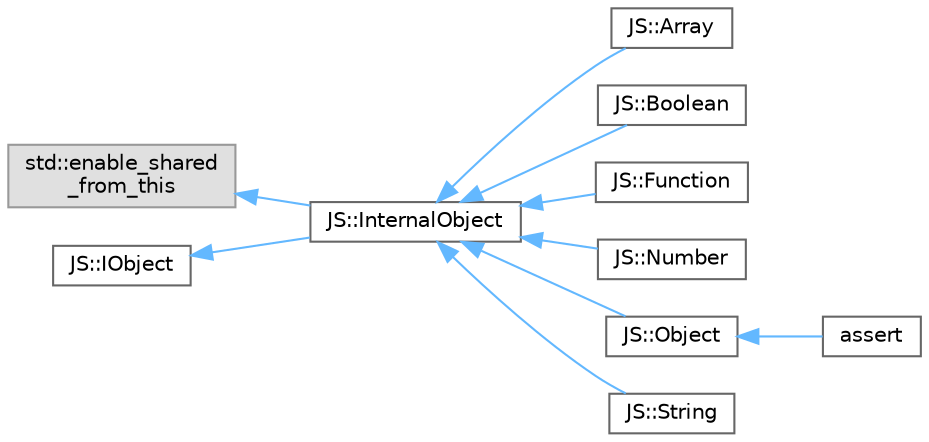 digraph "Graphical Class Hierarchy"
{
 // LATEX_PDF_SIZE
  bgcolor="transparent";
  edge [fontname=Helvetica,fontsize=10,labelfontname=Helvetica,labelfontsize=10];
  node [fontname=Helvetica,fontsize=10,shape=box,height=0.2,width=0.4];
  rankdir="LR";
  Node0 [id="Node000000",label="std::enable_shared\l_from_this",height=0.2,width=0.4,color="grey60", fillcolor="#E0E0E0", style="filled",tooltip=" "];
  Node0 -> Node1 [id="edge3_Node000000_Node000001",dir="back",color="steelblue1",style="solid",tooltip=" "];
  Node1 [id="Node000001",label="JS::InternalObject",height=0.2,width=0.4,color="grey40", fillcolor="white", style="filled",URL="$classJS_1_1InternalObject.html",tooltip="Represents a base object for all JavaScript-like objects in C++."];
  Node1 -> Node2 [id="edge4_Node000001_Node000002",dir="back",color="steelblue1",style="solid",tooltip=" "];
  Node2 [id="Node000002",label="JS::Array",height=0.2,width=0.4,color="grey40", fillcolor="white", style="filled",URL="$classJS_1_1Array.html",tooltip="Represents a JavaScript-like array object in C++."];
  Node1 -> Node3 [id="edge5_Node000001_Node000003",dir="back",color="steelblue1",style="solid",tooltip=" "];
  Node3 [id="Node000003",label="JS::Boolean",height=0.2,width=0.4,color="grey40", fillcolor="white", style="filled",URL="$classJS_1_1Boolean.html",tooltip="Represent the boolean object in C++."];
  Node1 -> Node4 [id="edge6_Node000001_Node000004",dir="back",color="steelblue1",style="solid",tooltip=" "];
  Node4 [id="Node000004",label="JS::Function",height=0.2,width=0.4,color="grey40", fillcolor="white", style="filled",URL="$classJS_1_1Function.html",tooltip="Represents a JavaScript-like function object in C++."];
  Node1 -> Node5 [id="edge7_Node000001_Node000005",dir="back",color="steelblue1",style="solid",tooltip=" "];
  Node5 [id="Node000005",label="JS::Number",height=0.2,width=0.4,color="grey40", fillcolor="white", style="filled",URL="$classJS_1_1Number.html",tooltip="Represent the number object in C++."];
  Node1 -> Node6 [id="edge8_Node000001_Node000006",dir="back",color="steelblue1",style="solid",tooltip=" "];
  Node6 [id="Node000006",label="JS::Object",height=0.2,width=0.4,color="grey40", fillcolor="white", style="filled",URL="$classJS_1_1Object.html",tooltip="Represents a JavaScript-like object in C++."];
  Node6 -> Node7 [id="edge9_Node000006_Node000007",dir="back",color="steelblue1",style="solid",tooltip=" "];
  Node7 [id="Node000007",label="assert",height=0.2,width=0.4,color="grey40", fillcolor="white", style="filled",URL="$classassert.html",tooltip=" "];
  Node1 -> Node8 [id="edge10_Node000001_Node000008",dir="back",color="steelblue1",style="solid",tooltip=" "];
  Node8 [id="Node000008",label="JS::String",height=0.2,width=0.4,color="grey40", fillcolor="white", style="filled",URL="$classJS_1_1String.html",tooltip="Represents the string object in C++."];
  Node9 [id="Node000009",label="JS::IObject",height=0.2,width=0.4,color="grey40", fillcolor="white", style="filled",URL="$classJS_1_1IObject.html",tooltip="Represents a base object for all JavaScript-like objects in C++."];
  Node9 -> Node1 [id="edge11_Node000009_Node000001",dir="back",color="steelblue1",style="solid",tooltip=" "];
}
